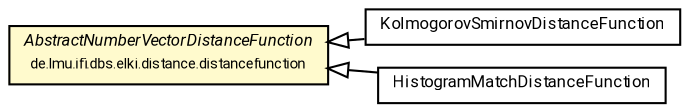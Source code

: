 #!/usr/local/bin/dot
#
# Class diagram 
# Generated by UMLGraph version R5_7_2-60-g0e99a6 (http://www.spinellis.gr/umlgraph/)
#

digraph G {
	graph [fontnames="svg"]
	edge [fontname="Roboto",fontsize=7,labelfontname="Roboto",labelfontsize=7,color="black"];
	node [fontname="Roboto",fontcolor="black",fontsize=8,shape=plaintext,margin=0,width=0,height=0];
	nodesep=0.15;
	ranksep=0.25;
	rankdir=LR;
	// de.lmu.ifi.dbs.elki.distance.distancefunction.histogram.KolmogorovSmirnovDistanceFunction
	c417014 [label=<<table title="de.lmu.ifi.dbs.elki.distance.distancefunction.histogram.KolmogorovSmirnovDistanceFunction" border="0" cellborder="1" cellspacing="0" cellpadding="2" href="KolmogorovSmirnovDistanceFunction.html" target="_parent">
		<tr><td><table border="0" cellspacing="0" cellpadding="1">
		<tr><td align="center" balign="center"> <font face="Roboto">KolmogorovSmirnovDistanceFunction</font> </td></tr>
		</table></td></tr>
		</table>>, URL="KolmogorovSmirnovDistanceFunction.html"];
	// de.lmu.ifi.dbs.elki.distance.distancefunction.histogram.HistogramMatchDistanceFunction
	c417016 [label=<<table title="de.lmu.ifi.dbs.elki.distance.distancefunction.histogram.HistogramMatchDistanceFunction" border="0" cellborder="1" cellspacing="0" cellpadding="2" href="HistogramMatchDistanceFunction.html" target="_parent">
		<tr><td><table border="0" cellspacing="0" cellpadding="1">
		<tr><td align="center" balign="center"> <font face="Roboto">HistogramMatchDistanceFunction</font> </td></tr>
		</table></td></tr>
		</table>>, URL="HistogramMatchDistanceFunction.html"];
	// de.lmu.ifi.dbs.elki.distance.distancefunction.AbstractNumberVectorDistanceFunction
	c417112 [label=<<table title="de.lmu.ifi.dbs.elki.distance.distancefunction.AbstractNumberVectorDistanceFunction" border="0" cellborder="1" cellspacing="0" cellpadding="2" bgcolor="LemonChiffon" href="../AbstractNumberVectorDistanceFunction.html" target="_parent">
		<tr><td><table border="0" cellspacing="0" cellpadding="1">
		<tr><td align="center" balign="center"> <font face="Roboto"><i>AbstractNumberVectorDistanceFunction</i></font> </td></tr>
		<tr><td align="center" balign="center"> <font face="Roboto" point-size="7.0">de.lmu.ifi.dbs.elki.distance.distancefunction</font> </td></tr>
		</table></td></tr>
		</table>>, URL="../AbstractNumberVectorDistanceFunction.html"];
	// de.lmu.ifi.dbs.elki.distance.distancefunction.histogram.KolmogorovSmirnovDistanceFunction extends de.lmu.ifi.dbs.elki.distance.distancefunction.AbstractNumberVectorDistanceFunction
	c417112 -> c417014 [arrowtail=empty,dir=back,weight=10];
	// de.lmu.ifi.dbs.elki.distance.distancefunction.histogram.HistogramMatchDistanceFunction extends de.lmu.ifi.dbs.elki.distance.distancefunction.AbstractNumberVectorDistanceFunction
	c417112 -> c417016 [arrowtail=empty,dir=back,weight=10];
}

